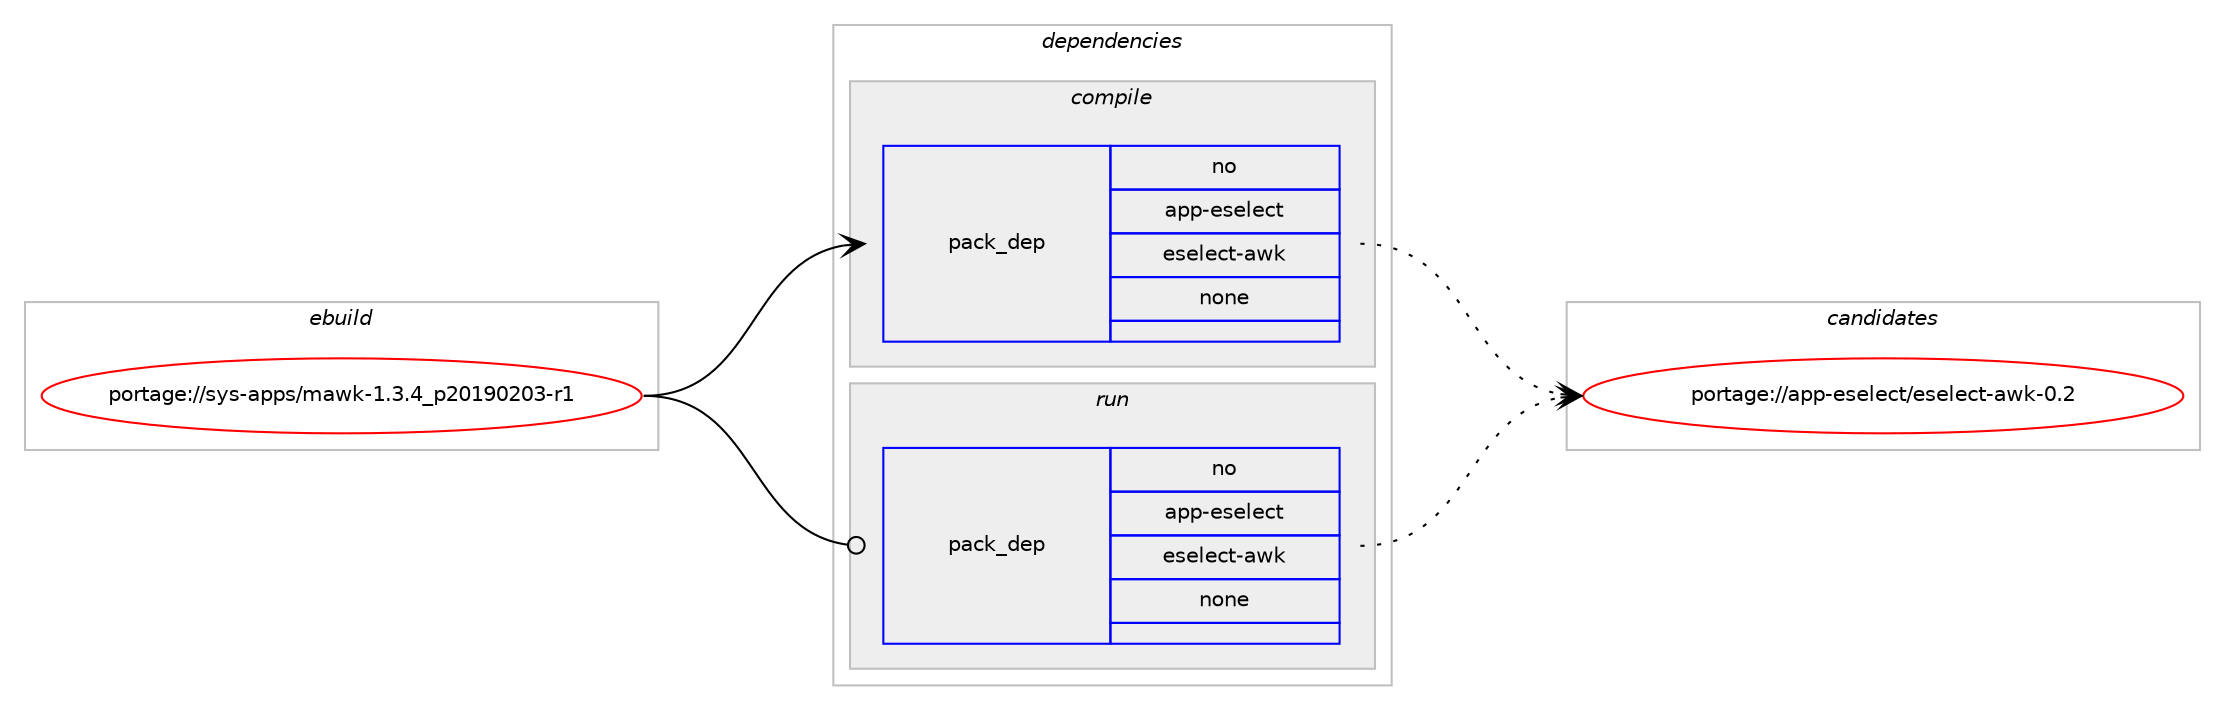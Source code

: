 digraph prolog {

# *************
# Graph options
# *************

newrank=true;
concentrate=true;
compound=true;
graph [rankdir=LR,fontname=Helvetica,fontsize=10,ranksep=1.5];#, ranksep=2.5, nodesep=0.2];
edge  [arrowhead=vee];
node  [fontname=Helvetica,fontsize=10];

# **********
# The ebuild
# **********

subgraph cluster_leftcol {
color=gray;
rank=same;
label=<<i>ebuild</i>>;
id [label="portage://sys-apps/mawk-1.3.4_p20190203-r1", color=red, width=4, href="../sys-apps/mawk-1.3.4_p20190203-r1.svg"];
}

# ****************
# The dependencies
# ****************

subgraph cluster_midcol {
color=gray;
label=<<i>dependencies</i>>;
subgraph cluster_compile {
fillcolor="#eeeeee";
style=filled;
label=<<i>compile</i>>;
subgraph pack32541 {
dependency42317 [label=<<TABLE BORDER="0" CELLBORDER="1" CELLSPACING="0" CELLPADDING="4" WIDTH="220"><TR><TD ROWSPAN="6" CELLPADDING="30">pack_dep</TD></TR><TR><TD WIDTH="110">no</TD></TR><TR><TD>app-eselect</TD></TR><TR><TD>eselect-awk</TD></TR><TR><TD>none</TD></TR><TR><TD></TD></TR></TABLE>>, shape=none, color=blue];
}
id:e -> dependency42317:w [weight=20,style="solid",arrowhead="vee"];
}
subgraph cluster_compileandrun {
fillcolor="#eeeeee";
style=filled;
label=<<i>compile and run</i>>;
}
subgraph cluster_run {
fillcolor="#eeeeee";
style=filled;
label=<<i>run</i>>;
subgraph pack32542 {
dependency42318 [label=<<TABLE BORDER="0" CELLBORDER="1" CELLSPACING="0" CELLPADDING="4" WIDTH="220"><TR><TD ROWSPAN="6" CELLPADDING="30">pack_dep</TD></TR><TR><TD WIDTH="110">no</TD></TR><TR><TD>app-eselect</TD></TR><TR><TD>eselect-awk</TD></TR><TR><TD>none</TD></TR><TR><TD></TD></TR></TABLE>>, shape=none, color=blue];
}
id:e -> dependency42318:w [weight=20,style="solid",arrowhead="odot"];
}
}

# **************
# The candidates
# **************

subgraph cluster_choices {
rank=same;
color=gray;
label=<<i>candidates</i>>;

subgraph choice32541 {
color=black;
nodesep=1;
choice9711211245101115101108101991164710111510110810199116459711910745484650 [label="portage://app-eselect/eselect-awk-0.2", color=red, width=4,href="../app-eselect/eselect-awk-0.2.svg"];
dependency42317:e -> choice9711211245101115101108101991164710111510110810199116459711910745484650:w [style=dotted,weight="100"];
}
subgraph choice32542 {
color=black;
nodesep=1;
choice9711211245101115101108101991164710111510110810199116459711910745484650 [label="portage://app-eselect/eselect-awk-0.2", color=red, width=4,href="../app-eselect/eselect-awk-0.2.svg"];
dependency42318:e -> choice9711211245101115101108101991164710111510110810199116459711910745484650:w [style=dotted,weight="100"];
}
}

}
